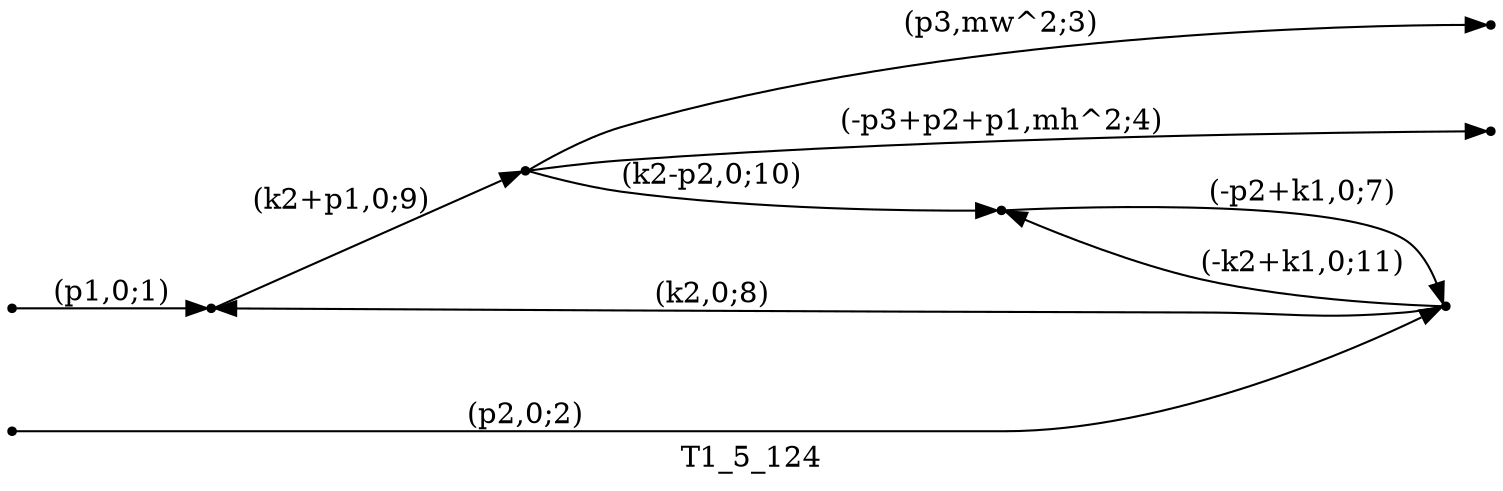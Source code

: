 digraph T1_5_124 {
  label="T1_5_124";
  rankdir="LR";
  subgraph edges {
    -1 -> 2 [label="(p1,0;1)"];
    -2 -> 4 [label="(p2,0;2)"];
    1 -> -3 [label="(p3,mw^2;3)"];
    1 -> -4 [label="(-p3+p2+p1,mh^2;4)"];
    3 -> 4 [label="(-p2+k1,0;7)"];
    4 -> 2 [label="(k2,0;8)"];
    2 -> 1 [label="(k2+p1,0;9)"];
    1 -> 3 [label="(k2-p2,0;10)"];
    4 -> 3 [label="(-k2+k1,0;11)"];
  }
  subgraph incoming { rank="source"; -1; -2; }
  subgraph outgoing { rank="sink"; -3; -4; }
-4 [shape=point];
-3 [shape=point];
-2 [shape=point];
-1 [shape=point];
1 [shape=point];
2 [shape=point];
3 [shape=point];
4 [shape=point];
}

